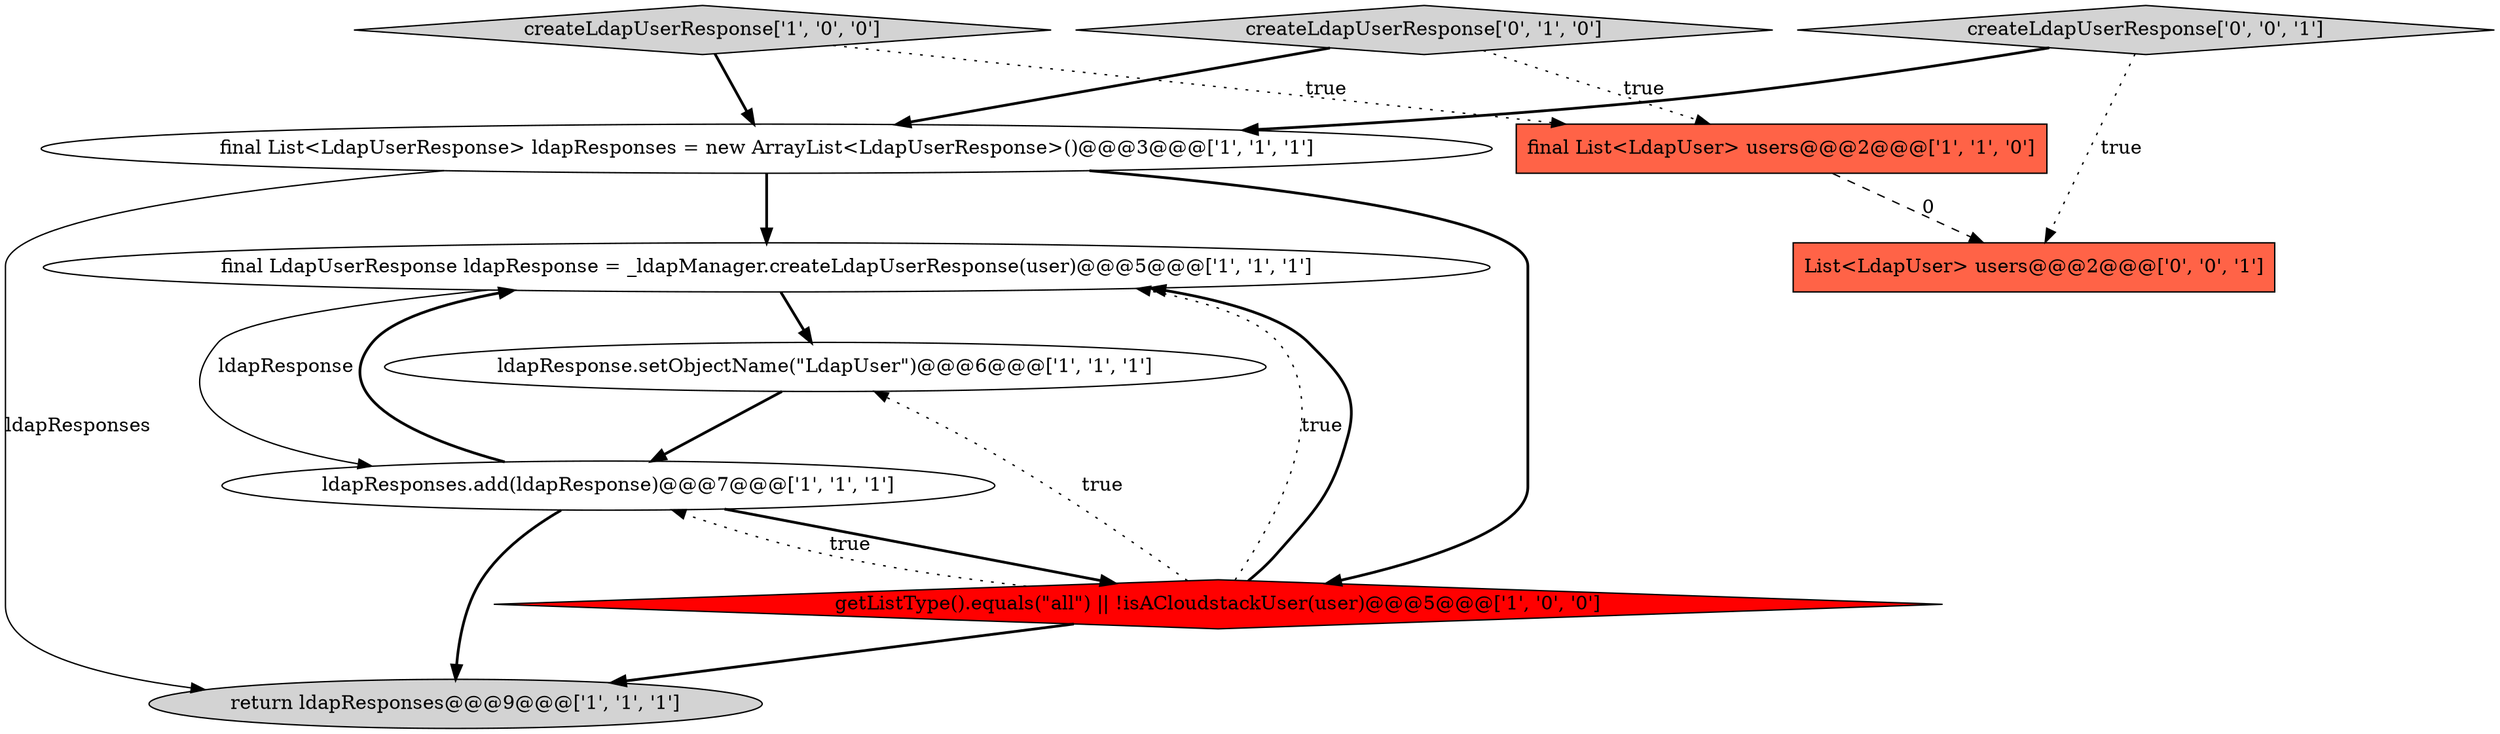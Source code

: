 digraph {
1 [style = filled, label = "createLdapUserResponse['1', '0', '0']", fillcolor = lightgray, shape = diamond image = "AAA0AAABBB1BBB"];
10 [style = filled, label = "createLdapUserResponse['0', '0', '1']", fillcolor = lightgray, shape = diamond image = "AAA0AAABBB3BBB"];
3 [style = filled, label = "ldapResponse.setObjectName(\"LdapUser\")@@@6@@@['1', '1', '1']", fillcolor = white, shape = ellipse image = "AAA0AAABBB1BBB"];
7 [style = filled, label = "final LdapUserResponse ldapResponse = _ldapManager.createLdapUserResponse(user)@@@5@@@['1', '1', '1']", fillcolor = white, shape = ellipse image = "AAA0AAABBB1BBB"];
9 [style = filled, label = "List<LdapUser> users@@@2@@@['0', '0', '1']", fillcolor = tomato, shape = box image = "AAA0AAABBB3BBB"];
6 [style = filled, label = "getListType().equals(\"all\") || !isACloudstackUser(user)@@@5@@@['1', '0', '0']", fillcolor = red, shape = diamond image = "AAA1AAABBB1BBB"];
5 [style = filled, label = "final List<LdapUserResponse> ldapResponses = new ArrayList<LdapUserResponse>()@@@3@@@['1', '1', '1']", fillcolor = white, shape = ellipse image = "AAA0AAABBB1BBB"];
0 [style = filled, label = "ldapResponses.add(ldapResponse)@@@7@@@['1', '1', '1']", fillcolor = white, shape = ellipse image = "AAA0AAABBB1BBB"];
4 [style = filled, label = "final List<LdapUser> users@@@2@@@['1', '1', '0']", fillcolor = tomato, shape = box image = "AAA0AAABBB1BBB"];
2 [style = filled, label = "return ldapResponses@@@9@@@['1', '1', '1']", fillcolor = lightgray, shape = ellipse image = "AAA0AAABBB1BBB"];
8 [style = filled, label = "createLdapUserResponse['0', '1', '0']", fillcolor = lightgray, shape = diamond image = "AAA0AAABBB2BBB"];
1->5 [style = bold, label=""];
0->6 [style = bold, label=""];
0->2 [style = bold, label=""];
1->4 [style = dotted, label="true"];
10->9 [style = dotted, label="true"];
8->4 [style = dotted, label="true"];
7->3 [style = bold, label=""];
3->0 [style = bold, label=""];
0->7 [style = bold, label=""];
6->2 [style = bold, label=""];
4->9 [style = dashed, label="0"];
5->2 [style = solid, label="ldapResponses"];
10->5 [style = bold, label=""];
5->6 [style = bold, label=""];
8->5 [style = bold, label=""];
6->7 [style = dotted, label="true"];
5->7 [style = bold, label=""];
6->0 [style = dotted, label="true"];
6->7 [style = bold, label=""];
6->3 [style = dotted, label="true"];
7->0 [style = solid, label="ldapResponse"];
}
